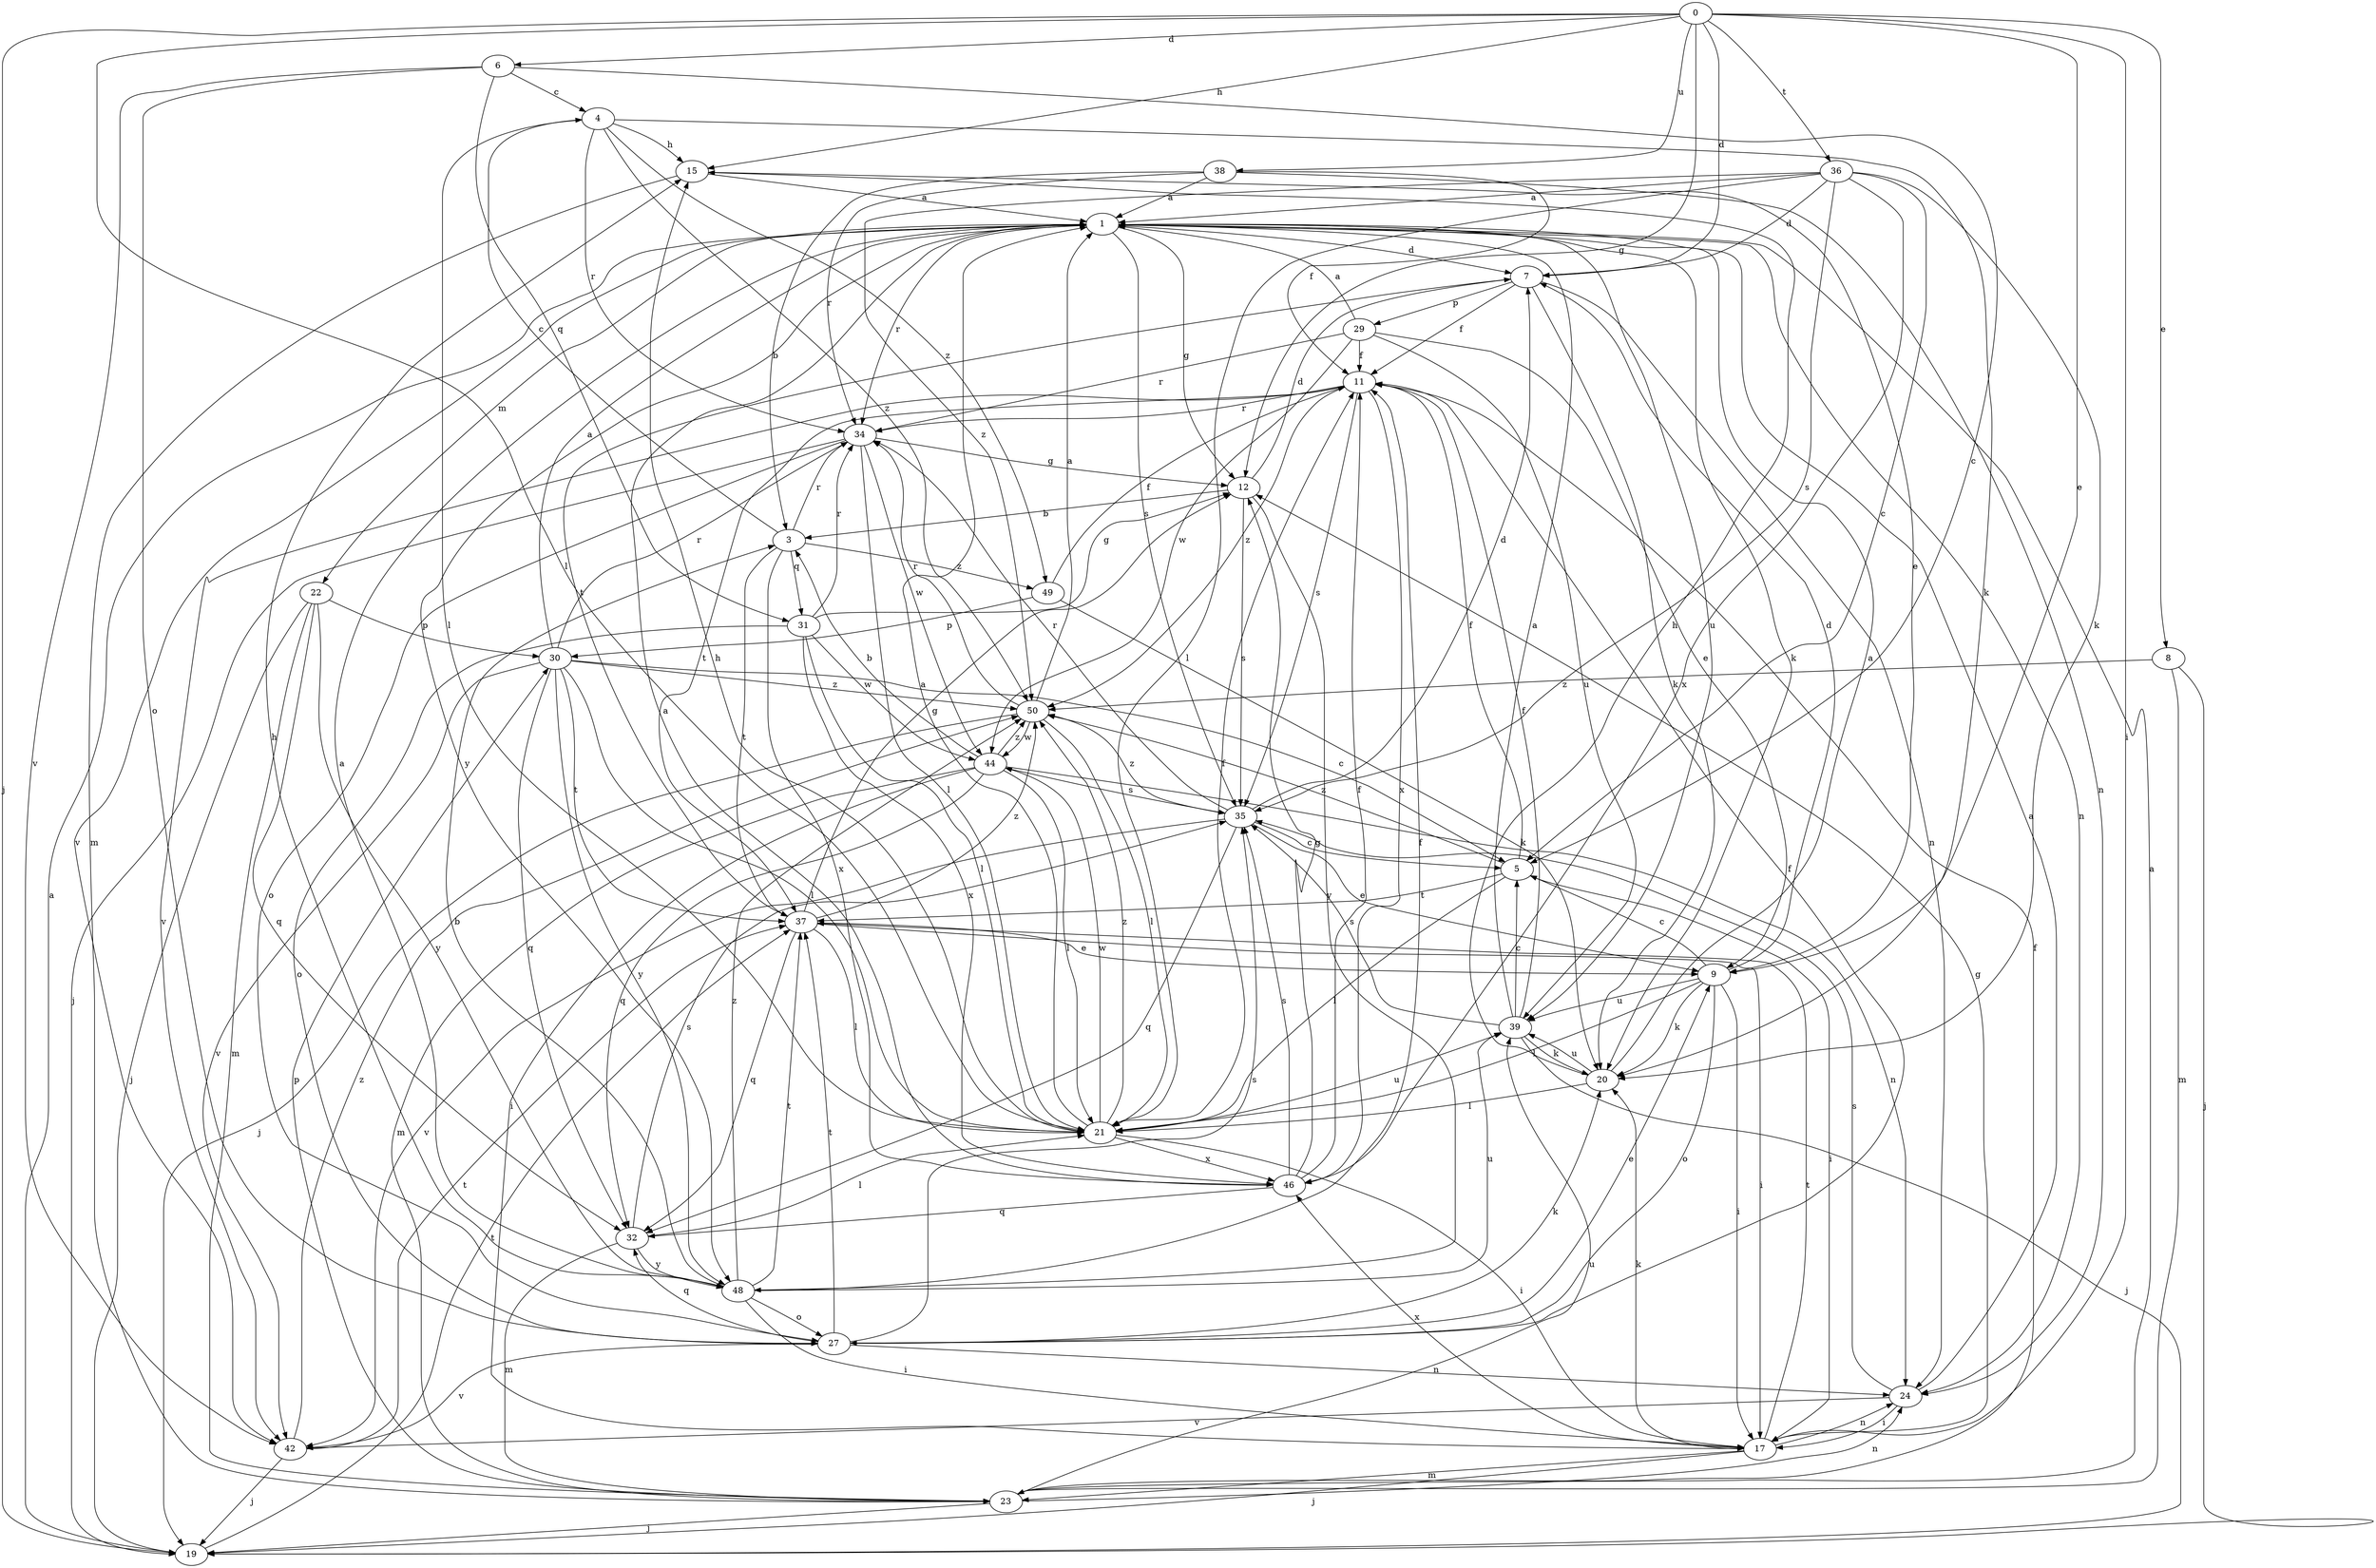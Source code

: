 strict digraph  {
0;
1;
3;
4;
5;
6;
7;
8;
9;
11;
12;
15;
17;
19;
20;
21;
22;
23;
24;
27;
29;
30;
31;
32;
34;
35;
36;
37;
38;
39;
42;
44;
46;
48;
49;
50;
0 -> 6  [label=d];
0 -> 7  [label=d];
0 -> 8  [label=e];
0 -> 9  [label=e];
0 -> 12  [label=g];
0 -> 15  [label=h];
0 -> 17  [label=i];
0 -> 19  [label=j];
0 -> 21  [label=l];
0 -> 36  [label=t];
0 -> 38  [label=u];
1 -> 7  [label=d];
1 -> 12  [label=g];
1 -> 20  [label=k];
1 -> 22  [label=m];
1 -> 24  [label=n];
1 -> 34  [label=r];
1 -> 35  [label=s];
1 -> 39  [label=u];
1 -> 42  [label=v];
1 -> 48  [label=y];
3 -> 4  [label=c];
3 -> 31  [label=q];
3 -> 34  [label=r];
3 -> 37  [label=t];
3 -> 46  [label=x];
3 -> 49  [label=z];
4 -> 15  [label=h];
4 -> 20  [label=k];
4 -> 21  [label=l];
4 -> 34  [label=r];
4 -> 49  [label=z];
4 -> 50  [label=z];
5 -> 11  [label=f];
5 -> 17  [label=i];
5 -> 21  [label=l];
5 -> 37  [label=t];
5 -> 50  [label=z];
6 -> 4  [label=c];
6 -> 5  [label=c];
6 -> 27  [label=o];
6 -> 31  [label=q];
6 -> 42  [label=v];
7 -> 11  [label=f];
7 -> 20  [label=k];
7 -> 24  [label=n];
7 -> 29  [label=p];
7 -> 37  [label=t];
8 -> 19  [label=j];
8 -> 23  [label=m];
8 -> 50  [label=z];
9 -> 5  [label=c];
9 -> 7  [label=d];
9 -> 17  [label=i];
9 -> 20  [label=k];
9 -> 21  [label=l];
9 -> 27  [label=o];
9 -> 39  [label=u];
11 -> 34  [label=r];
11 -> 35  [label=s];
11 -> 37  [label=t];
11 -> 42  [label=v];
11 -> 46  [label=x];
11 -> 50  [label=z];
12 -> 3  [label=b];
12 -> 7  [label=d];
12 -> 35  [label=s];
12 -> 48  [label=y];
15 -> 1  [label=a];
15 -> 9  [label=e];
15 -> 23  [label=m];
17 -> 12  [label=g];
17 -> 19  [label=j];
17 -> 20  [label=k];
17 -> 23  [label=m];
17 -> 24  [label=n];
17 -> 37  [label=t];
17 -> 46  [label=x];
19 -> 1  [label=a];
19 -> 37  [label=t];
20 -> 1  [label=a];
20 -> 15  [label=h];
20 -> 21  [label=l];
20 -> 39  [label=u];
21 -> 1  [label=a];
21 -> 11  [label=f];
21 -> 15  [label=h];
21 -> 17  [label=i];
21 -> 39  [label=u];
21 -> 44  [label=w];
21 -> 46  [label=x];
21 -> 50  [label=z];
22 -> 19  [label=j];
22 -> 23  [label=m];
22 -> 30  [label=p];
22 -> 32  [label=q];
22 -> 48  [label=y];
23 -> 1  [label=a];
23 -> 11  [label=f];
23 -> 19  [label=j];
23 -> 24  [label=n];
23 -> 30  [label=p];
23 -> 39  [label=u];
24 -> 1  [label=a];
24 -> 17  [label=i];
24 -> 35  [label=s];
24 -> 42  [label=v];
27 -> 9  [label=e];
27 -> 11  [label=f];
27 -> 20  [label=k];
27 -> 24  [label=n];
27 -> 32  [label=q];
27 -> 35  [label=s];
27 -> 37  [label=t];
27 -> 42  [label=v];
29 -> 1  [label=a];
29 -> 9  [label=e];
29 -> 11  [label=f];
29 -> 34  [label=r];
29 -> 39  [label=u];
29 -> 44  [label=w];
30 -> 1  [label=a];
30 -> 5  [label=c];
30 -> 21  [label=l];
30 -> 32  [label=q];
30 -> 34  [label=r];
30 -> 37  [label=t];
30 -> 42  [label=v];
30 -> 48  [label=y];
30 -> 50  [label=z];
31 -> 12  [label=g];
31 -> 21  [label=l];
31 -> 27  [label=o];
31 -> 34  [label=r];
31 -> 44  [label=w];
31 -> 46  [label=x];
32 -> 21  [label=l];
32 -> 23  [label=m];
32 -> 35  [label=s];
32 -> 48  [label=y];
34 -> 12  [label=g];
34 -> 19  [label=j];
34 -> 21  [label=l];
34 -> 27  [label=o];
34 -> 44  [label=w];
35 -> 5  [label=c];
35 -> 7  [label=d];
35 -> 9  [label=e];
35 -> 32  [label=q];
35 -> 34  [label=r];
35 -> 42  [label=v];
35 -> 50  [label=z];
36 -> 1  [label=a];
36 -> 5  [label=c];
36 -> 7  [label=d];
36 -> 20  [label=k];
36 -> 21  [label=l];
36 -> 35  [label=s];
36 -> 46  [label=x];
36 -> 50  [label=z];
37 -> 9  [label=e];
37 -> 12  [label=g];
37 -> 17  [label=i];
37 -> 21  [label=l];
37 -> 32  [label=q];
37 -> 50  [label=z];
38 -> 1  [label=a];
38 -> 3  [label=b];
38 -> 11  [label=f];
38 -> 24  [label=n];
38 -> 34  [label=r];
39 -> 1  [label=a];
39 -> 5  [label=c];
39 -> 11  [label=f];
39 -> 19  [label=j];
39 -> 20  [label=k];
39 -> 35  [label=s];
42 -> 19  [label=j];
42 -> 37  [label=t];
42 -> 50  [label=z];
44 -> 3  [label=b];
44 -> 17  [label=i];
44 -> 21  [label=l];
44 -> 23  [label=m];
44 -> 24  [label=n];
44 -> 32  [label=q];
44 -> 35  [label=s];
44 -> 50  [label=z];
46 -> 1  [label=a];
46 -> 11  [label=f];
46 -> 12  [label=g];
46 -> 32  [label=q];
46 -> 35  [label=s];
48 -> 1  [label=a];
48 -> 3  [label=b];
48 -> 11  [label=f];
48 -> 15  [label=h];
48 -> 17  [label=i];
48 -> 27  [label=o];
48 -> 37  [label=t];
48 -> 39  [label=u];
48 -> 50  [label=z];
49 -> 11  [label=f];
49 -> 20  [label=k];
49 -> 30  [label=p];
50 -> 1  [label=a];
50 -> 19  [label=j];
50 -> 21  [label=l];
50 -> 34  [label=r];
50 -> 44  [label=w];
}
